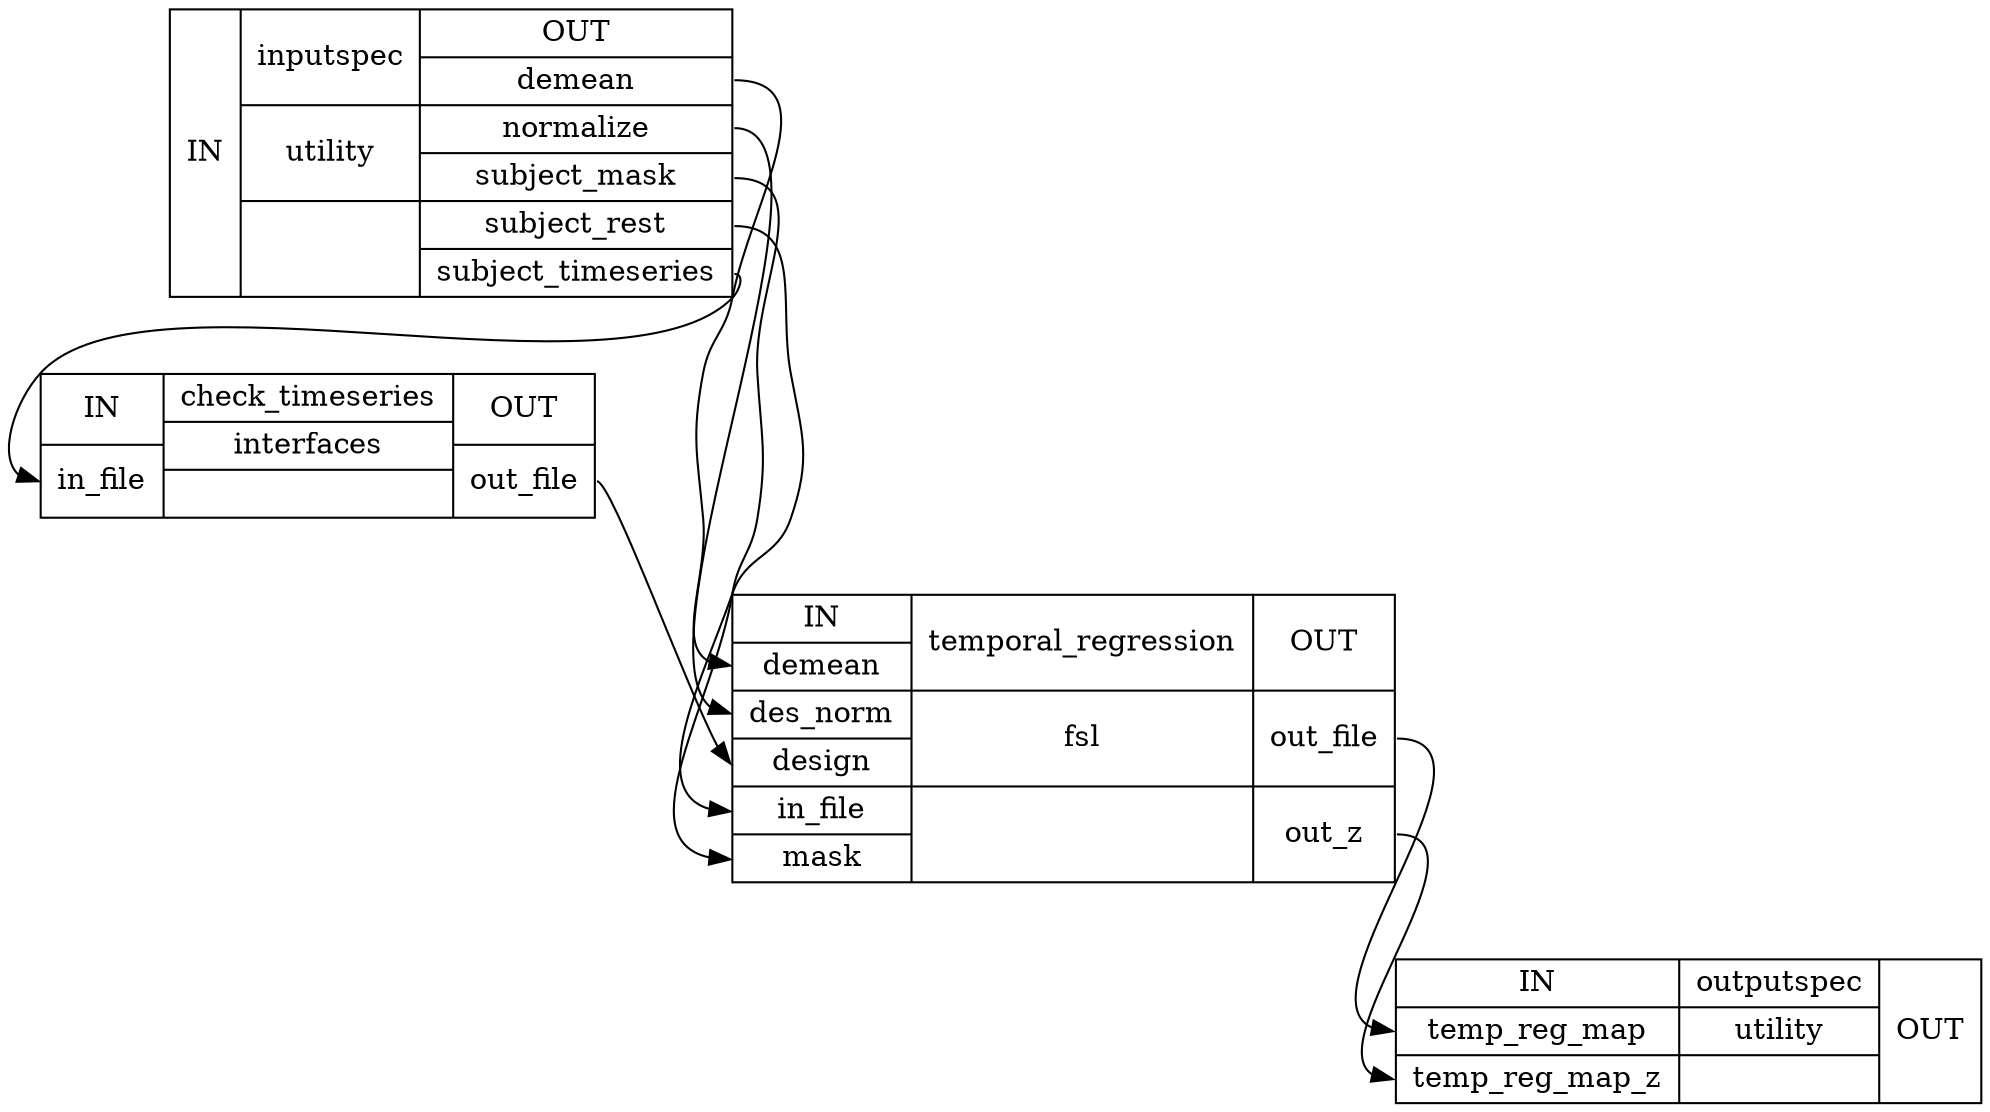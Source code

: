 digraph structs {
node [shape=record];
"temporal_reginputspec" [label="{IN}|{ inputspec | utility |  }|{OUT|<outdemean> demean|<outnormalize> normalize|<outsubjectmask> subject_mask|<outsubjectrest> subject_rest|<outsubjecttimeseries> subject_timeseries}"];
"temporal_regcheck_timeseries" [label="{IN|<ininfile> in_file}|{ check_timeseries | interfaces |  }|{OUT|<outoutfile> out_file}"];
"temporal_regtemporal_regression" [label="{IN|<indemean> demean|<indesnorm> des_norm|<indesign> design|<ininfile> in_file|<inmask> mask}|{ temporal_regression | fsl |  }|{OUT|<outoutfile> out_file|<outoutz> out_z}"];
"temporal_regoutputspec" [label="{IN|<intempregmap> temp_reg_map|<intempregmapz> temp_reg_map_z}|{ outputspec | utility |  }|{OUT}"];
"temporal_regcheck_timeseries":"outoutfile":e -> "temporal_regtemporal_regression":"indesign":w;
"temporal_reginputspec":"outdemean":e -> "temporal_regtemporal_regression":"indemean":w;
"temporal_reginputspec":"outnormalize":e -> "temporal_regtemporal_regression":"indesnorm":w;
"temporal_reginputspec":"outsubjectmask":e -> "temporal_regtemporal_regression":"inmask":w;
"temporal_reginputspec":"outsubjectrest":e -> "temporal_regtemporal_regression":"ininfile":w;
"temporal_reginputspec":"outsubjecttimeseries":e -> "temporal_regcheck_timeseries":"ininfile":w;
"temporal_regtemporal_regression":"outoutfile":e -> "temporal_regoutputspec":"intempregmap":w;
"temporal_regtemporal_regression":"outoutz":e -> "temporal_regoutputspec":"intempregmapz":w;
}